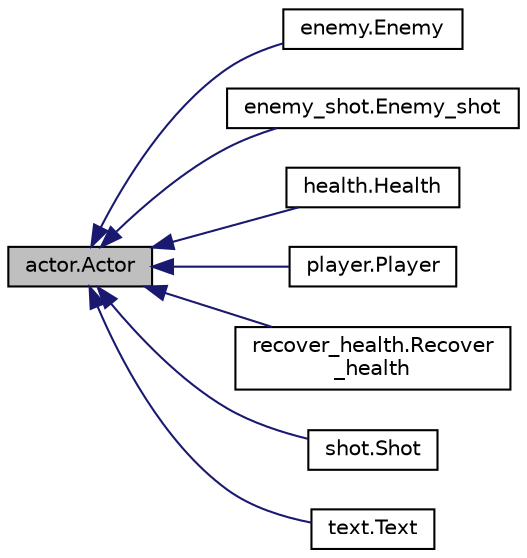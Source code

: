 digraph "actor.Actor"
{
  edge [fontname="Helvetica",fontsize="10",labelfontname="Helvetica",labelfontsize="10"];
  node [fontname="Helvetica",fontsize="10",shape=record];
  rankdir="LR";
  Node0 [label="actor.Actor",height=0.2,width=0.4,color="black", fillcolor="grey75", style="filled", fontcolor="black"];
  Node0 -> Node1 [dir="back",color="midnightblue",fontsize="10",style="solid",fontname="Helvetica"];
  Node1 [label="enemy.Enemy",height=0.2,width=0.4,color="black", fillcolor="white", style="filled",URL="$classenemy_1_1_enemy.html",tooltip="Implements Actor base class as Enemy object. "];
  Node0 -> Node2 [dir="back",color="midnightblue",fontsize="10",style="solid",fontname="Helvetica"];
  Node2 [label="enemy_shot.Enemy_shot",height=0.2,width=0.4,color="black", fillcolor="white", style="filled",URL="$classenemy__shot_1_1_enemy__shot.html",tooltip="Implements Actor base class as Enemy Shot object. "];
  Node0 -> Node3 [dir="back",color="midnightblue",fontsize="10",style="solid",fontname="Helvetica"];
  Node3 [label="health.Health",height=0.2,width=0.4,color="black", fillcolor="white", style="filled",URL="$classhealth_1_1_health.html",tooltip="Implements Actor base class as Health object. "];
  Node0 -> Node4 [dir="back",color="midnightblue",fontsize="10",style="solid",fontname="Helvetica"];
  Node4 [label="player.Player",height=0.2,width=0.4,color="black", fillcolor="white", style="filled",URL="$classplayer_1_1_player.html",tooltip="Implements Actor base class as Player object. "];
  Node0 -> Node5 [dir="back",color="midnightblue",fontsize="10",style="solid",fontname="Helvetica"];
  Node5 [label="recover_health.Recover\l_health",height=0.2,width=0.4,color="black", fillcolor="white", style="filled",URL="$classrecover__health_1_1_recover__health.html",tooltip="Implements Actor base class as a health power-up. "];
  Node0 -> Node6 [dir="back",color="midnightblue",fontsize="10",style="solid",fontname="Helvetica"];
  Node6 [label="shot.Shot",height=0.2,width=0.4,color="black", fillcolor="white", style="filled",URL="$classshot_1_1_shot.html",tooltip="Implements Actor base class as Shot object. "];
  Node0 -> Node7 [dir="back",color="midnightblue",fontsize="10",style="solid",fontname="Helvetica"];
  Node7 [label="text.Text",height=0.2,width=0.4,color="black", fillcolor="white", style="filled",URL="$classtext_1_1_text.html",tooltip="Implements Actor base class as Text object. "];
}
